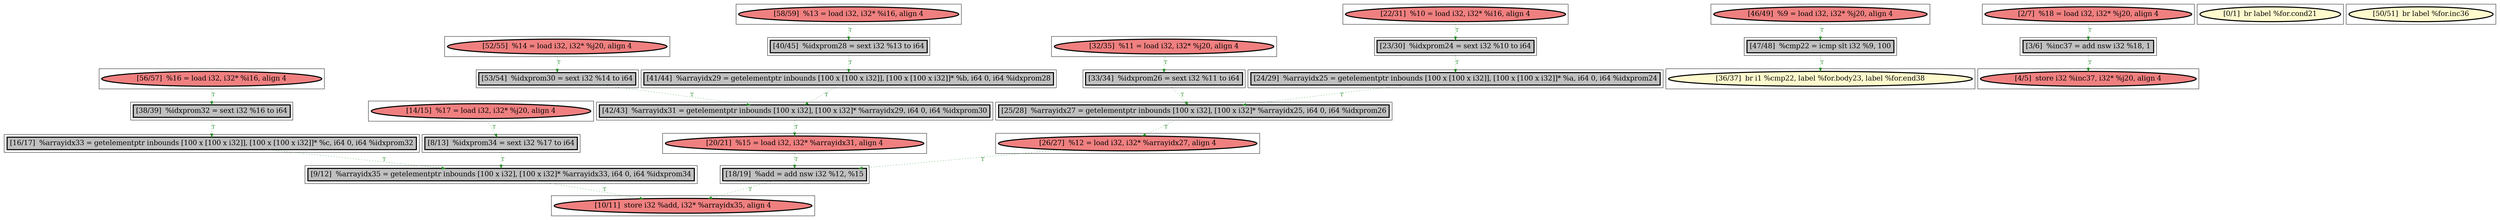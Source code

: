 
digraph G {



node1120->node1132 [style=dotted,color=forestgreen,label="T",fontcolor=forestgreen ]
node1124->node1128 [style=dotted,color=forestgreen,label="T",fontcolor=forestgreen ]
node1139->node1114 [style=dotted,color=forestgreen,label="T",fontcolor=forestgreen ]
node1125->node1131 [style=dotted,color=forestgreen,label="T",fontcolor=forestgreen ]
node1118->node1120 [style=dotted,color=forestgreen,label="T",fontcolor=forestgreen ]
node1129->node1139 [style=dotted,color=forestgreen,label="T",fontcolor=forestgreen ]
node1133->node1130 [style=dotted,color=forestgreen,label="T",fontcolor=forestgreen ]
node1136->node1138 [style=dotted,color=forestgreen,label="T",fontcolor=forestgreen ]
node1138->node1135 [style=dotted,color=forestgreen,label="T",fontcolor=forestgreen ]
node1112->node1126 [style=dotted,color=forestgreen,label="T",fontcolor=forestgreen ]
node1135->node1137 [style=dotted,color=forestgreen,label="T",fontcolor=forestgreen ]
node1127->node1134 [style=dotted,color=forestgreen,label="T",fontcolor=forestgreen ]
node1132->node1115 [style=dotted,color=forestgreen,label="T",fontcolor=forestgreen ]
node1116->node1122 [style=dotted,color=forestgreen,label="T",fontcolor=forestgreen ]
node1119->node1133 [style=dotted,color=forestgreen,label="T",fontcolor=forestgreen ]
node1126->node1123 [style=dotted,color=forestgreen,label="T",fontcolor=forestgreen ]
node1114->node1126 [style=dotted,color=forestgreen,label="T",fontcolor=forestgreen ]
node1115->node1123 [style=dotted,color=forestgreen,label="T",fontcolor=forestgreen ]
node1134->node1118 [style=dotted,color=forestgreen,label="T",fontcolor=forestgreen ]
node1137->node1117 [style=dotted,color=forestgreen,label="T",fontcolor=forestgreen ]
node1128->node1137 [style=dotted,color=forestgreen,label="T",fontcolor=forestgreen ]
node1131->node1120 [style=dotted,color=forestgreen,label="T",fontcolor=forestgreen ]
node1117->node1115 [style=dotted,color=forestgreen,label="T",fontcolor=forestgreen ]
node1113->node1112 [style=dotted,color=forestgreen,label="T",fontcolor=forestgreen ]
node1111->node1116 [style=dotted,color=forestgreen,label="T",fontcolor=forestgreen ]


subgraph cluster27 {


node1137 [penwidth=3.0,fontsize=20,fillcolor=grey,label="[42/43]  %arrayidx31 = getelementptr inbounds [100 x i32], [100 x i32]* %arrayidx29, i64 0, i64 %idxprom30",shape=rectangle,style=filled ]



}

subgraph cluster28 {


node1138 [penwidth=3.0,fontsize=20,fillcolor=grey,label="[40/45]  %idxprom28 = sext i32 %13 to i64",shape=rectangle,style=filled ]



}

subgraph cluster26 {


node1136 [penwidth=3.0,fontsize=20,fillcolor=lightcoral,label="[58/59]  %13 = load i32, i32* %i16, align 4",shape=ellipse,style=filled ]



}

subgraph cluster29 {


node1139 [penwidth=3.0,fontsize=20,fillcolor=grey,label="[38/39]  %idxprom32 = sext i32 %16 to i64",shape=rectangle,style=filled ]



}

subgraph cluster25 {


node1135 [penwidth=3.0,fontsize=20,fillcolor=grey,label="[41/44]  %arrayidx29 = getelementptr inbounds [100 x [100 x i32]], [100 x [100 x i32]]* %b, i64 0, i64 %idxprom28",shape=rectangle,style=filled ]



}

subgraph cluster24 {


node1134 [penwidth=3.0,fontsize=20,fillcolor=grey,label="[23/30]  %idxprom24 = sext i32 %10 to i64",shape=rectangle,style=filled ]



}

subgraph cluster22 {


node1132 [penwidth=3.0,fontsize=20,fillcolor=lightcoral,label="[26/27]  %12 = load i32, i32* %arrayidx27, align 4",shape=ellipse,style=filled ]



}

subgraph cluster20 {


node1130 [penwidth=3.0,fontsize=20,fillcolor=lemonchiffon,label="[36/37]  br i1 %cmp22, label %for.body23, label %for.end38",shape=ellipse,style=filled ]



}

subgraph cluster18 {


node1128 [penwidth=3.0,fontsize=20,fillcolor=grey,label="[53/54]  %idxprom30 = sext i32 %14 to i64",shape=rectangle,style=filled ]



}

subgraph cluster16 {


node1126 [penwidth=3.0,fontsize=20,fillcolor=grey,label="[9/12]  %arrayidx35 = getelementptr inbounds [100 x i32], [100 x i32]* %arrayidx33, i64 0, i64 %idxprom34",shape=rectangle,style=filled ]



}

subgraph cluster17 {


node1127 [penwidth=3.0,fontsize=20,fillcolor=lightcoral,label="[22/31]  %10 = load i32, i32* %i16, align 4",shape=ellipse,style=filled ]



}

subgraph cluster4 {


node1114 [penwidth=3.0,fontsize=20,fillcolor=grey,label="[16/17]  %arrayidx33 = getelementptr inbounds [100 x [100 x i32]], [100 x [100 x i32]]* %c, i64 0, i64 %idxprom32",shape=rectangle,style=filled ]



}

subgraph cluster3 {


node1113 [penwidth=3.0,fontsize=20,fillcolor=lightcoral,label="[14/15]  %17 = load i32, i32* %j20, align 4",shape=ellipse,style=filled ]



}

subgraph cluster2 {


node1112 [penwidth=3.0,fontsize=20,fillcolor=grey,label="[8/13]  %idxprom34 = sext i32 %17 to i64",shape=rectangle,style=filled ]



}

subgraph cluster1 {


node1111 [penwidth=3.0,fontsize=20,fillcolor=lightcoral,label="[2/7]  %18 = load i32, i32* %j20, align 4",shape=ellipse,style=filled ]



}

subgraph cluster12 {


node1122 [penwidth=3.0,fontsize=20,fillcolor=lightcoral,label="[4/5]  store i32 %inc37, i32* %j20, align 4",shape=ellipse,style=filled ]



}

subgraph cluster5 {


node1115 [penwidth=3.0,fontsize=20,fillcolor=grey,label="[18/19]  %add = add nsw i32 %12, %15",shape=rectangle,style=filled ]



}

subgraph cluster0 {


node1110 [penwidth=3.0,fontsize=20,fillcolor=lemonchiffon,label="[0/1]  br label %for.cond21",shape=ellipse,style=filled ]



}

subgraph cluster6 {


node1116 [penwidth=3.0,fontsize=20,fillcolor=grey,label="[3/6]  %inc37 = add nsw i32 %18, 1",shape=rectangle,style=filled ]



}

subgraph cluster14 {


node1124 [penwidth=3.0,fontsize=20,fillcolor=lightcoral,label="[52/55]  %14 = load i32, i32* %j20, align 4",shape=ellipse,style=filled ]



}

subgraph cluster7 {


node1117 [penwidth=3.0,fontsize=20,fillcolor=lightcoral,label="[20/21]  %15 = load i32, i32* %arrayidx31, align 4",shape=ellipse,style=filled ]



}

subgraph cluster23 {


node1133 [penwidth=3.0,fontsize=20,fillcolor=grey,label="[47/48]  %cmp22 = icmp slt i32 %9, 100",shape=rectangle,style=filled ]



}

subgraph cluster8 {


node1118 [penwidth=3.0,fontsize=20,fillcolor=grey,label="[24/29]  %arrayidx25 = getelementptr inbounds [100 x [100 x i32]], [100 x [100 x i32]]* %a, i64 0, i64 %idxprom24",shape=rectangle,style=filled ]



}

subgraph cluster21 {


node1131 [penwidth=3.0,fontsize=20,fillcolor=grey,label="[33/34]  %idxprom26 = sext i32 %11 to i64",shape=rectangle,style=filled ]



}

subgraph cluster9 {


node1119 [penwidth=3.0,fontsize=20,fillcolor=lightcoral,label="[46/49]  %9 = load i32, i32* %j20, align 4",shape=ellipse,style=filled ]



}

subgraph cluster19 {


node1129 [penwidth=3.0,fontsize=20,fillcolor=lightcoral,label="[56/57]  %16 = load i32, i32* %i16, align 4",shape=ellipse,style=filled ]



}

subgraph cluster10 {


node1120 [penwidth=3.0,fontsize=20,fillcolor=grey,label="[25/28]  %arrayidx27 = getelementptr inbounds [100 x i32], [100 x i32]* %arrayidx25, i64 0, i64 %idxprom26",shape=rectangle,style=filled ]



}

subgraph cluster11 {


node1121 [penwidth=3.0,fontsize=20,fillcolor=lemonchiffon,label="[50/51]  br label %for.inc36",shape=ellipse,style=filled ]



}

subgraph cluster13 {


node1123 [penwidth=3.0,fontsize=20,fillcolor=lightcoral,label="[10/11]  store i32 %add, i32* %arrayidx35, align 4",shape=ellipse,style=filled ]



}

subgraph cluster15 {


node1125 [penwidth=3.0,fontsize=20,fillcolor=lightcoral,label="[32/35]  %11 = load i32, i32* %j20, align 4",shape=ellipse,style=filled ]



}

}
